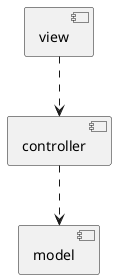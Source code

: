 @startuml Diag Componentes 

component view
component controller
component model 

view ..> controller
controller ..> model

@enduml

@startuml disenyo
allow_mixing
top to bottom direction
package view{

    component View <<FXML file>>

    component ViewController <<java>>
}

package controller{
    component MercaDAWController <<java>>

}

package model{

    package bbdd{
        component Database <<java>>

        interface MercaDAO{
            + crearTablaEmpleado()
            + crearTablaProducto()
            + insertar(Empleado empleado)
            + insertar(Producto producto)
            + actualizar(Empleado empleado)
            + actualizar(Producto producto)
            + borrar(Empleado empleado)
            + borrar(Producto producto)
            + visualizarProductos():List<Producto>
            + visualizarEmpleados():List<Empleado>

        }
    }

    package util{
        package reader{
            component Reader <<java>>
            interface Lector {
                + leer(Fichero): List<Empleado>
                + leer(String): List<Empleado>
            }
        }
        package input{
            component Input <<java>>
            interface Fichero {
                + leer(): byte[]
                + escribir(byte[])
            }
        } 
        

    }

    package exception{
        component MercaDAWException <<java>>
    }

    package beans{
        component MercaDAW <<java>>
    }
}

    ViewController ..> View: use

    ViewController ..> MercaDAWController: use

    MercaDAWController ..> MercaDAO: use
    MercaDAWController ..> Lector: use
    MercaDAWController ..> Fichero: use
    MercaDAWController ..> MercaDAWException: use
    MercaDAWController ..> MercaDAW: use


    MercaDAO <|.. Database  
    Lector <|.. Reader  
    Fichero <|.. Input  

@enduml